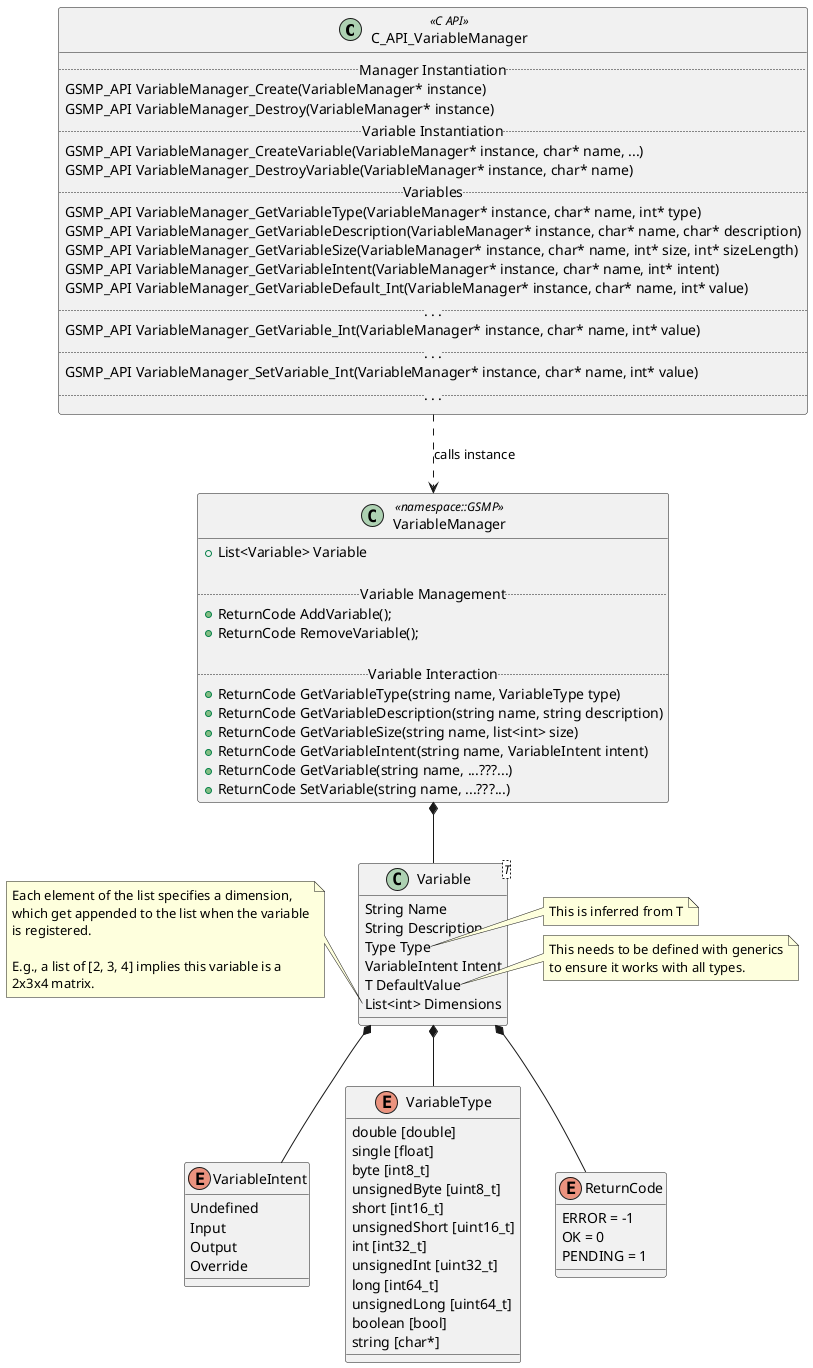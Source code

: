 @startuml L4_Class Diagram - VariableManager
'https://plantuml.com/class-diagram

' Class definitions
class C_API_VariableManager <<C API>> {
    .. Manager Instantiation ..
    GSMP_API VariableManager_Create(VariableManager* instance)
    GSMP_API VariableManager_Destroy(VariableManager* instance)
    .. Variable Instantiation ..
    GSMP_API VariableManager_CreateVariable(VariableManager* instance, char* name, ...)
    GSMP_API VariableManager_DestroyVariable(VariableManager* instance, char* name)
    .. Variables ..
    GSMP_API VariableManager_GetVariableType(VariableManager* instance, char* name, int* type)
    GSMP_API VariableManager_GetVariableDescription(VariableManager* instance, char* name, char* description)
    GSMP_API VariableManager_GetVariableSize(VariableManager* instance, char* name, int* size, int* sizeLength)
    GSMP_API VariableManager_GetVariableIntent(VariableManager* instance, char* name, int* intent)
    GSMP_API VariableManager_GetVariableDefault_Int(VariableManager* instance, char* name, int* value)
    ..  . . .  ..
    GSMP_API VariableManager_GetVariable_Int(VariableManager* instance, char* name, int* value)
    ..  . . .  ..
    GSMP_API VariableManager_SetVariable_Int(VariableManager* instance, char* name, int* value)
    ..  . . .  ..
}

class VariableManager <<namespace::GSMP>> {
    + List<Variable> Variable

    .. Variable Management ..
    + ReturnCode AddVariable();
    + ReturnCode RemoveVariable();

  .. Variable Interaction ..
    + ReturnCode GetVariableType(string name, VariableType type)
    + ReturnCode GetVariableDescription(string name, string description)
    + ReturnCode GetVariableSize(string name, list<int> size)
    + ReturnCode GetVariableIntent(string name, VariableIntent intent)
    + ReturnCode GetVariable(string name, ...???...)
    + ReturnCode SetVariable(string name, ...???...)
}

class Variable<T> {
    String Name
    String Description
    Type Type
    VariableIntent Intent
    T DefaultValue
    List<int> Dimensions
}

' Notes
note right of Variable::Type
    This is inferred from T
end note

note right of Variable::DefaultValue
    This needs to be defined with generics
    to ensure it works with all types.
end note

note left of Variable::Dimensions
    Each element of the list specifies a dimension,
    which get appended to the list when the variable
    is registered.
    
    E.g., a list of [2, 3, 4] implies this variable is a
    2x3x4 matrix.
end note

' Relationships

' Define C Relationships (including Cpp components)
C_API_VariableManager ..> VariableManager : calls instance
VariableManager *-- Variable
Variable *-- VariableIntent
Variable *-- VariableType
Variable *-- ReturnCode

' -- Enumerated Type Definitions --
enum VariableIntent {
    Undefined
    Input
    Output
    Override
}

enum VariableType {
    double [double]
    single [float]
    byte [int8_t]
    unsignedByte [uint8_t]
    short [int16_t]
    unsignedShort [uint16_t]
    int [int32_t]
    unsignedInt [uint32_t]
    long [int64_t]
    unsignedLong [uint64_t]
    boolean [bool]
    string [char*]
}

enum ReturnCode {
    ERROR = -1
    OK = 0
    PENDING = 1
}

@enduml